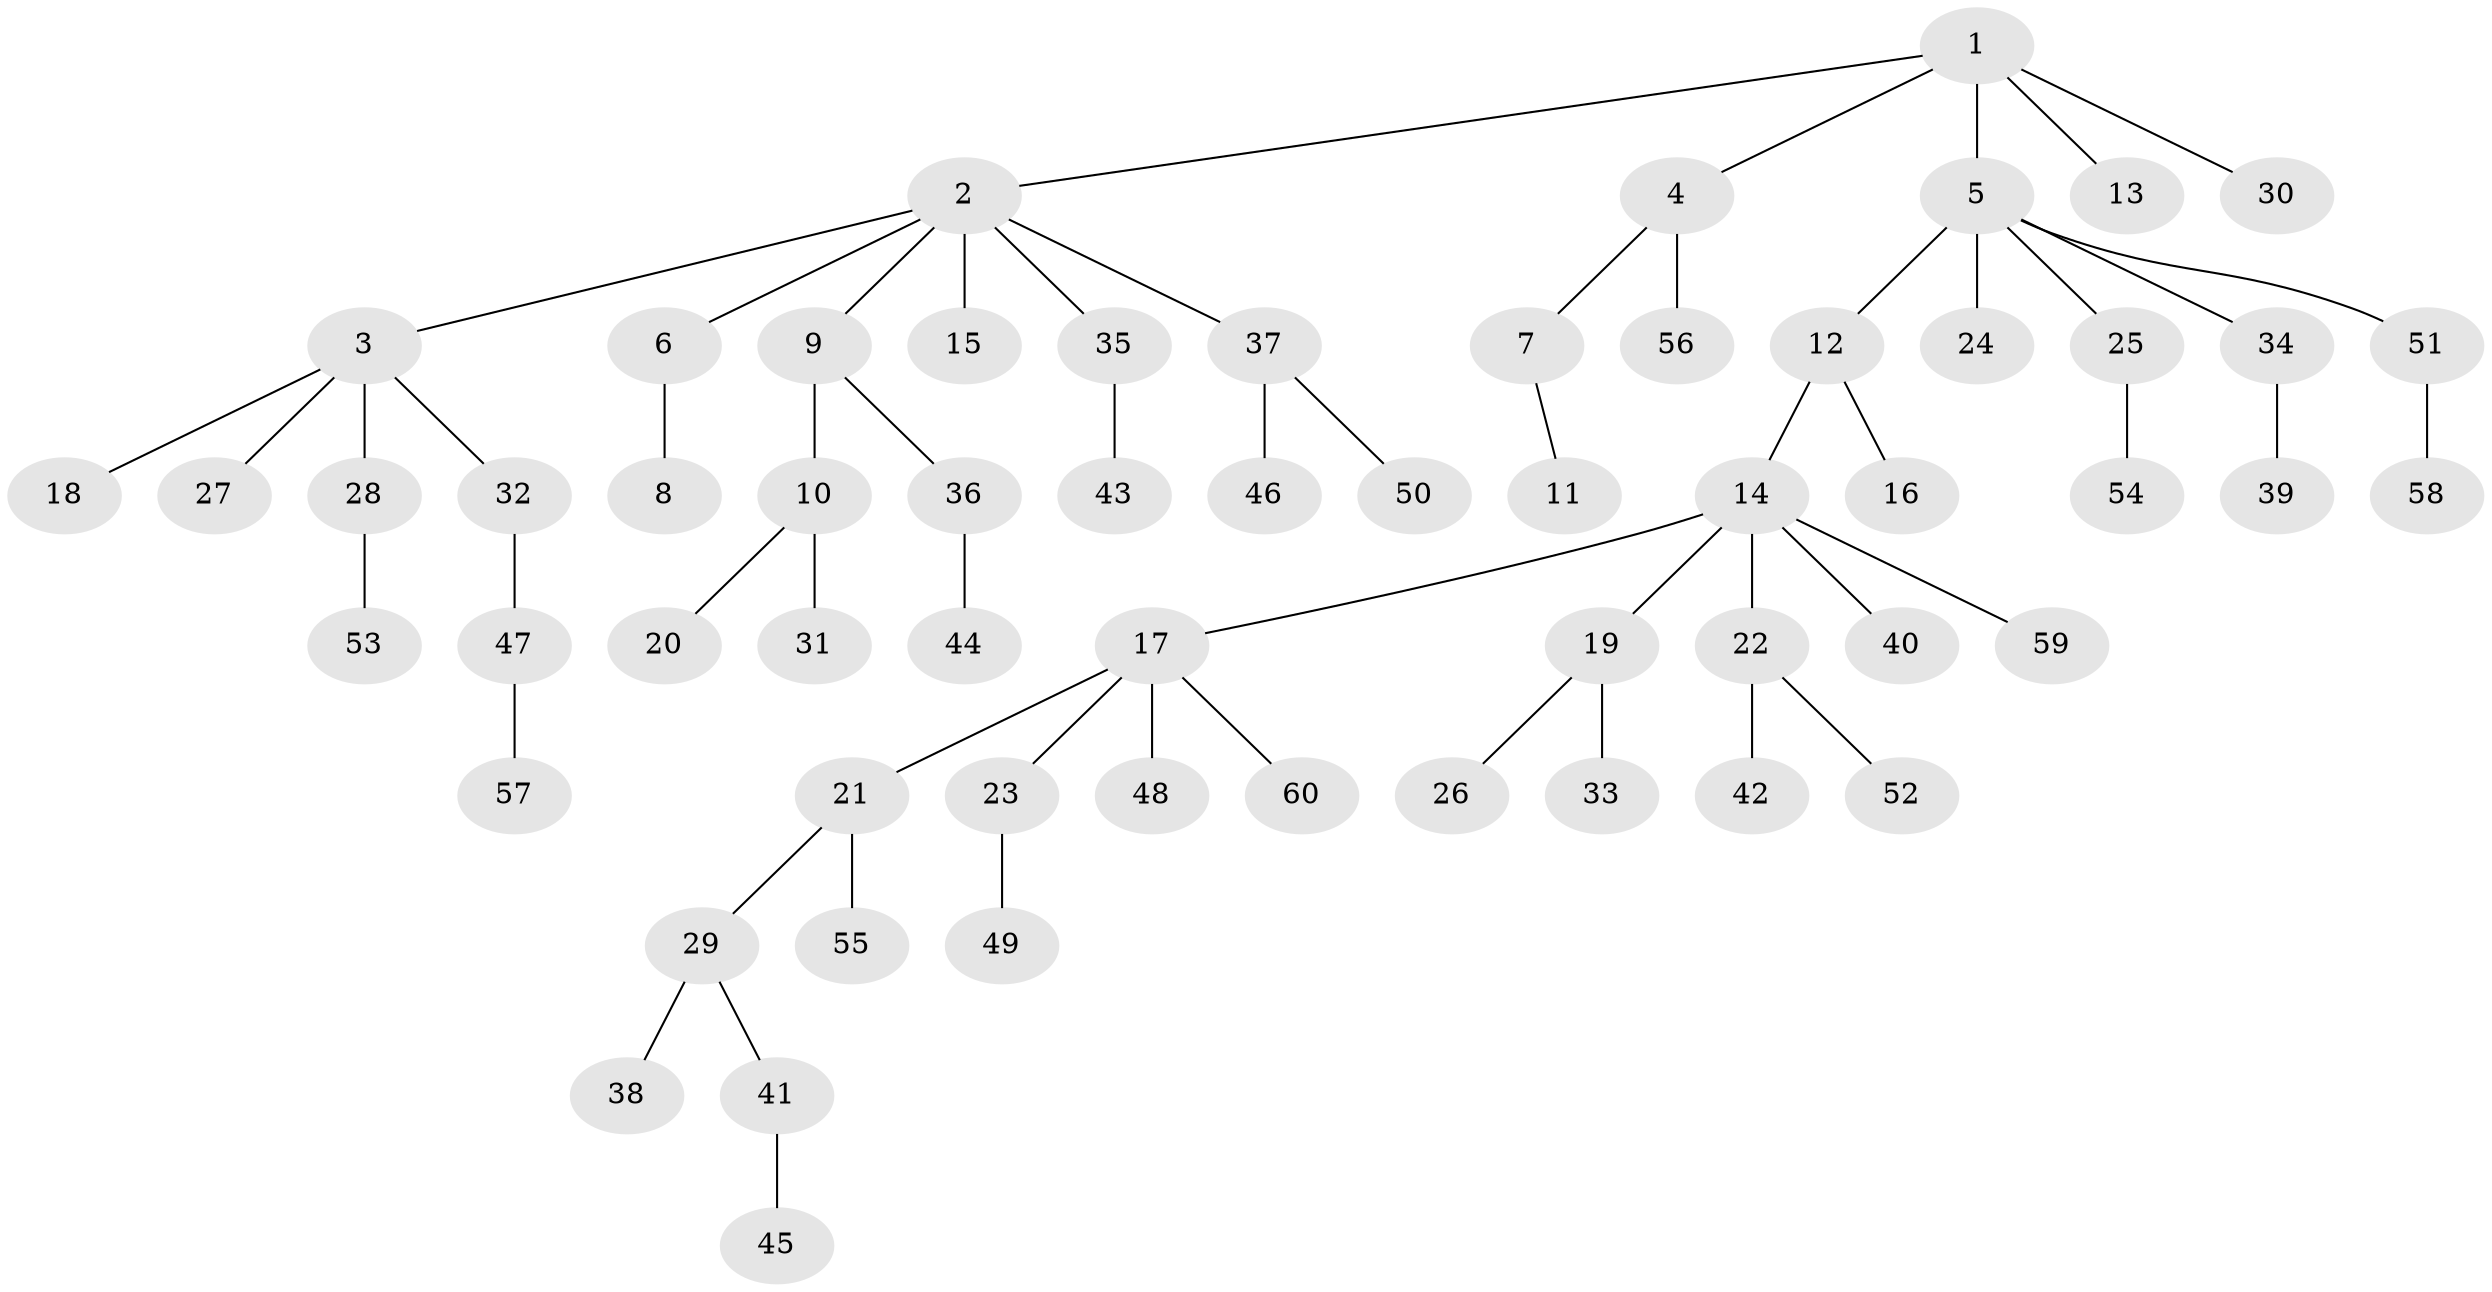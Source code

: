 // Generated by graph-tools (version 1.1) at 2025/02/03/09/25 03:02:20]
// undirected, 60 vertices, 59 edges
graph export_dot {
graph [start="1"]
  node [color=gray90,style=filled];
  1;
  2;
  3;
  4;
  5;
  6;
  7;
  8;
  9;
  10;
  11;
  12;
  13;
  14;
  15;
  16;
  17;
  18;
  19;
  20;
  21;
  22;
  23;
  24;
  25;
  26;
  27;
  28;
  29;
  30;
  31;
  32;
  33;
  34;
  35;
  36;
  37;
  38;
  39;
  40;
  41;
  42;
  43;
  44;
  45;
  46;
  47;
  48;
  49;
  50;
  51;
  52;
  53;
  54;
  55;
  56;
  57;
  58;
  59;
  60;
  1 -- 2;
  1 -- 4;
  1 -- 5;
  1 -- 13;
  1 -- 30;
  2 -- 3;
  2 -- 6;
  2 -- 9;
  2 -- 15;
  2 -- 35;
  2 -- 37;
  3 -- 18;
  3 -- 27;
  3 -- 28;
  3 -- 32;
  4 -- 7;
  4 -- 56;
  5 -- 12;
  5 -- 24;
  5 -- 25;
  5 -- 34;
  5 -- 51;
  6 -- 8;
  7 -- 11;
  9 -- 10;
  9 -- 36;
  10 -- 20;
  10 -- 31;
  12 -- 14;
  12 -- 16;
  14 -- 17;
  14 -- 19;
  14 -- 22;
  14 -- 40;
  14 -- 59;
  17 -- 21;
  17 -- 23;
  17 -- 48;
  17 -- 60;
  19 -- 26;
  19 -- 33;
  21 -- 29;
  21 -- 55;
  22 -- 42;
  22 -- 52;
  23 -- 49;
  25 -- 54;
  28 -- 53;
  29 -- 38;
  29 -- 41;
  32 -- 47;
  34 -- 39;
  35 -- 43;
  36 -- 44;
  37 -- 46;
  37 -- 50;
  41 -- 45;
  47 -- 57;
  51 -- 58;
}
